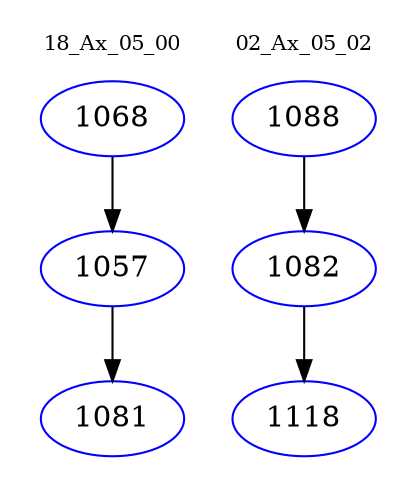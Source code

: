 digraph{
subgraph cluster_0 {
color = white
label = "18_Ax_05_00";
fontsize=10;
T0_1068 [label="1068", color="blue"]
T0_1068 -> T0_1057 [color="black"]
T0_1057 [label="1057", color="blue"]
T0_1057 -> T0_1081 [color="black"]
T0_1081 [label="1081", color="blue"]
}
subgraph cluster_1 {
color = white
label = "02_Ax_05_02";
fontsize=10;
T1_1088 [label="1088", color="blue"]
T1_1088 -> T1_1082 [color="black"]
T1_1082 [label="1082", color="blue"]
T1_1082 -> T1_1118 [color="black"]
T1_1118 [label="1118", color="blue"]
}
}
